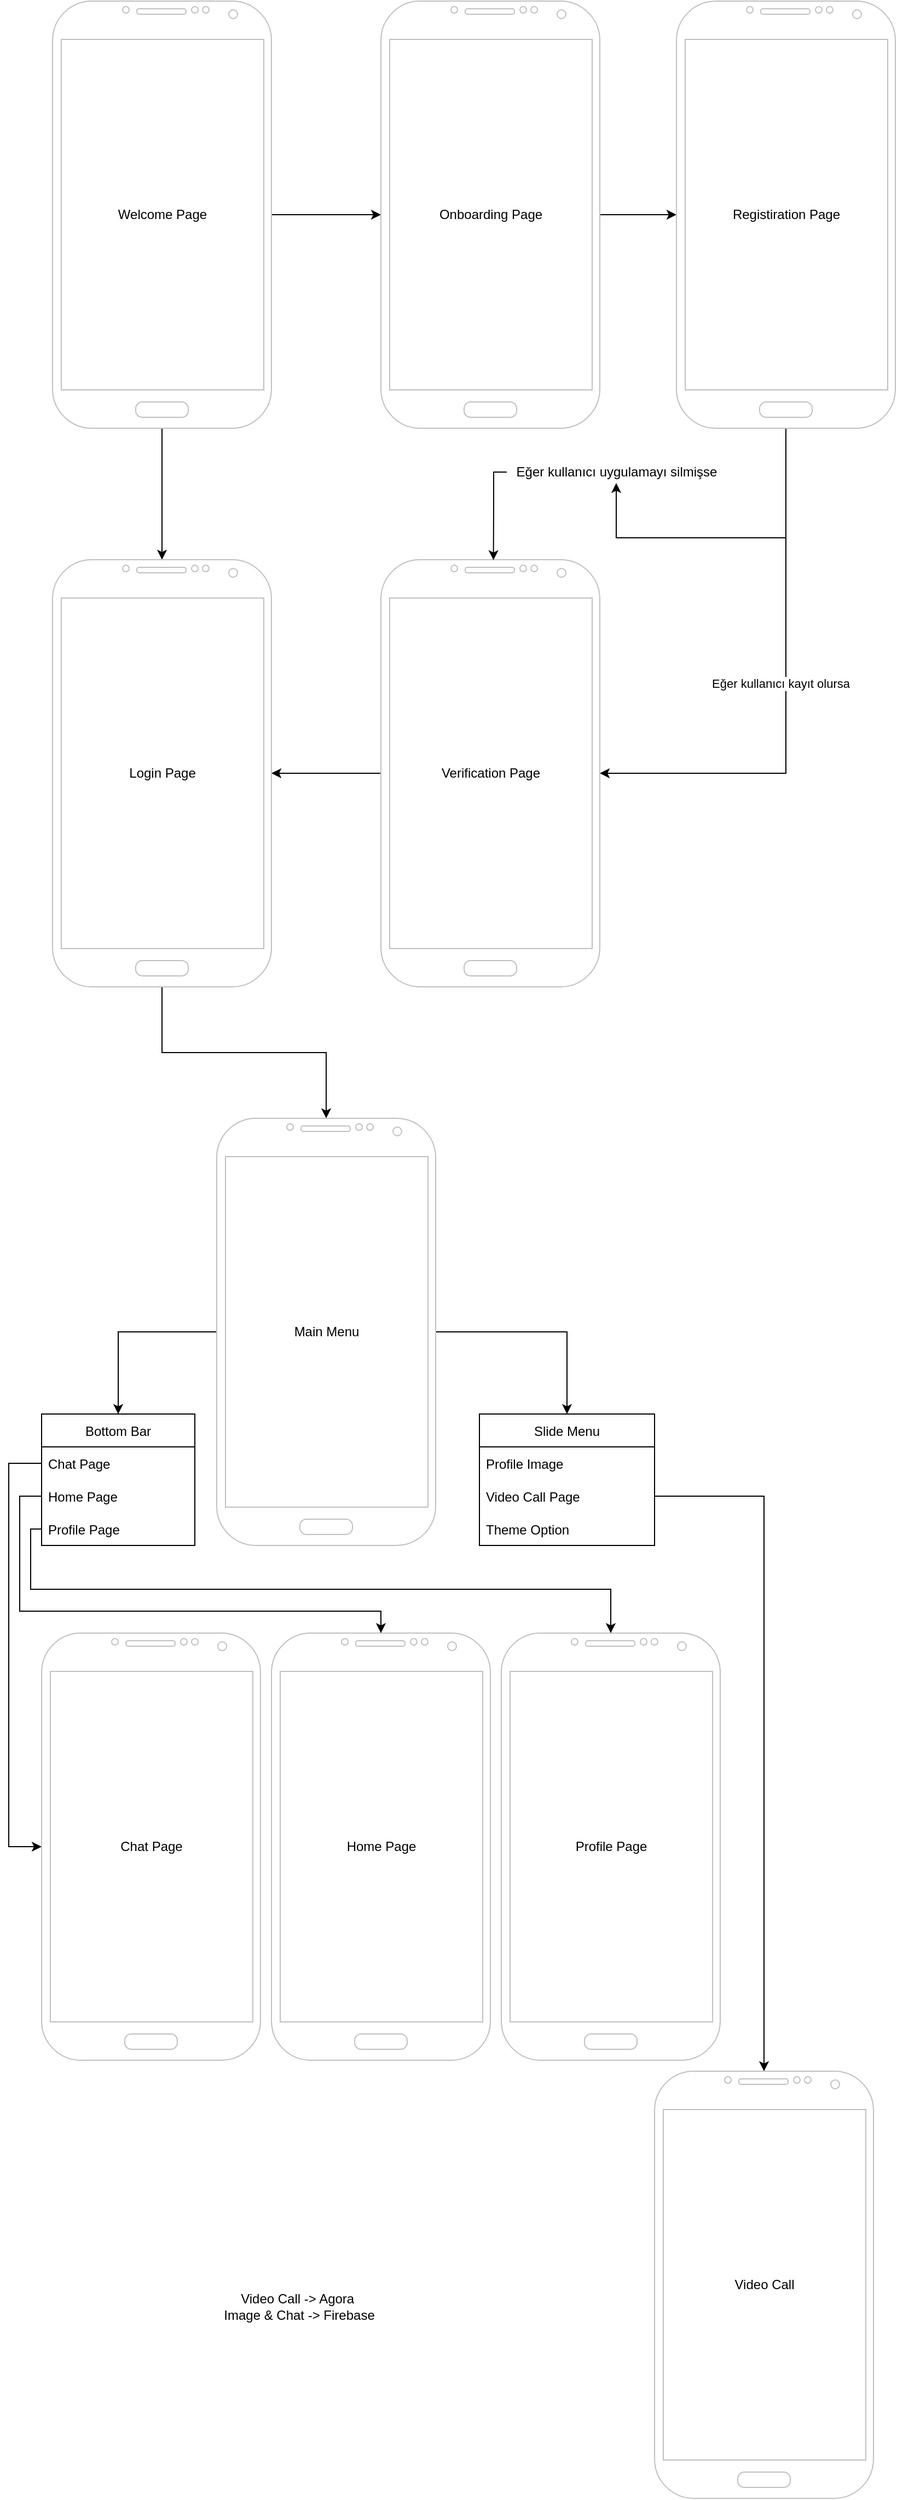 <mxfile version="17.3.0" type="github">
  <diagram id="82QFJBDEPz6zvyBv5BAl" name="Page-1">
    <mxGraphModel dx="2287" dy="783" grid="1" gridSize="10" guides="1" tooltips="1" connect="1" arrows="1" fold="1" page="1" pageScale="1" pageWidth="827" pageHeight="1169" math="0" shadow="0">
      <root>
        <mxCell id="0" />
        <mxCell id="1" parent="0" />
        <mxCell id="1HBcHDyOb9saK0gviChO-4" style="edgeStyle=orthogonalEdgeStyle;rounded=0;orthogonalLoop=1;jettySize=auto;html=1;" edge="1" parent="1" source="1HBcHDyOb9saK0gviChO-1" target="1HBcHDyOb9saK0gviChO-2">
          <mxGeometry relative="1" as="geometry" />
        </mxCell>
        <mxCell id="1HBcHDyOb9saK0gviChO-25" style="edgeStyle=orthogonalEdgeStyle;rounded=0;orthogonalLoop=1;jettySize=auto;html=1;" edge="1" parent="1" source="1HBcHDyOb9saK0gviChO-1" target="1HBcHDyOb9saK0gviChO-17">
          <mxGeometry relative="1" as="geometry" />
        </mxCell>
        <mxCell id="1HBcHDyOb9saK0gviChO-1" value="" style="verticalLabelPosition=bottom;verticalAlign=top;html=1;shadow=0;dashed=0;strokeWidth=1;shape=mxgraph.android.phone2;strokeColor=#c0c0c0;" vertex="1" parent="1">
          <mxGeometry x="40" y="30" width="200" height="390" as="geometry" />
        </mxCell>
        <mxCell id="1HBcHDyOb9saK0gviChO-12" style="edgeStyle=orthogonalEdgeStyle;rounded=0;orthogonalLoop=1;jettySize=auto;html=1;" edge="1" parent="1" source="1HBcHDyOb9saK0gviChO-2" target="1HBcHDyOb9saK0gviChO-5">
          <mxGeometry relative="1" as="geometry" />
        </mxCell>
        <mxCell id="1HBcHDyOb9saK0gviChO-2" value="" style="verticalLabelPosition=bottom;verticalAlign=top;html=1;shadow=0;dashed=0;strokeWidth=1;shape=mxgraph.android.phone2;strokeColor=#c0c0c0;" vertex="1" parent="1">
          <mxGeometry x="340" y="30" width="200" height="390" as="geometry" />
        </mxCell>
        <mxCell id="1HBcHDyOb9saK0gviChO-26" style="edgeStyle=orthogonalEdgeStyle;rounded=0;orthogonalLoop=1;jettySize=auto;html=1;" edge="1" parent="1" source="1HBcHDyOb9saK0gviChO-5" target="1HBcHDyOb9saK0gviChO-15">
          <mxGeometry relative="1" as="geometry">
            <mxPoint x="710" y="520" as="targetPoint" />
            <Array as="points">
              <mxPoint x="710" y="520" />
            </Array>
          </mxGeometry>
        </mxCell>
        <mxCell id="1HBcHDyOb9saK0gviChO-29" style="edgeStyle=orthogonalEdgeStyle;rounded=0;orthogonalLoop=1;jettySize=auto;html=1;" edge="1" parent="1" source="1HBcHDyOb9saK0gviChO-5" target="1HBcHDyOb9saK0gviChO-6">
          <mxGeometry relative="1" as="geometry">
            <mxPoint x="710" y="740" as="targetPoint" />
            <Array as="points">
              <mxPoint x="710" y="735" />
            </Array>
          </mxGeometry>
        </mxCell>
        <mxCell id="1HBcHDyOb9saK0gviChO-30" value="Eğer kullanıcı kayıt olursa" style="edgeLabel;html=1;align=center;verticalAlign=middle;resizable=0;points=[];" vertex="1" connectable="0" parent="1HBcHDyOb9saK0gviChO-29">
          <mxGeometry x="-0.04" y="-5" relative="1" as="geometry">
            <mxPoint as="offset" />
          </mxGeometry>
        </mxCell>
        <mxCell id="1HBcHDyOb9saK0gviChO-5" value="" style="verticalLabelPosition=bottom;verticalAlign=top;html=1;shadow=0;dashed=0;strokeWidth=1;shape=mxgraph.android.phone2;strokeColor=#c0c0c0;" vertex="1" parent="1">
          <mxGeometry x="610" y="30" width="200" height="390" as="geometry" />
        </mxCell>
        <mxCell id="1HBcHDyOb9saK0gviChO-33" style="edgeStyle=orthogonalEdgeStyle;rounded=0;orthogonalLoop=1;jettySize=auto;html=1;" edge="1" parent="1" source="1HBcHDyOb9saK0gviChO-6" target="1HBcHDyOb9saK0gviChO-17">
          <mxGeometry relative="1" as="geometry" />
        </mxCell>
        <mxCell id="1HBcHDyOb9saK0gviChO-6" value="" style="verticalLabelPosition=bottom;verticalAlign=top;html=1;shadow=0;dashed=0;strokeWidth=1;shape=mxgraph.android.phone2;strokeColor=#c0c0c0;" vertex="1" parent="1">
          <mxGeometry x="340" y="540" width="200" height="390" as="geometry" />
        </mxCell>
        <mxCell id="1HBcHDyOb9saK0gviChO-9" value="Welcome Page" style="text;html=1;align=center;verticalAlign=middle;resizable=0;points=[];autosize=1;strokeColor=none;fillColor=none;" vertex="1" parent="1">
          <mxGeometry x="90" y="215" width="100" height="20" as="geometry" />
        </mxCell>
        <mxCell id="1HBcHDyOb9saK0gviChO-10" value="Onboarding Page" style="text;html=1;align=center;verticalAlign=middle;resizable=0;points=[];autosize=1;strokeColor=none;fillColor=none;" vertex="1" parent="1">
          <mxGeometry x="385" y="215" width="110" height="20" as="geometry" />
        </mxCell>
        <mxCell id="1HBcHDyOb9saK0gviChO-11" value="Registiration Page" style="text;html=1;align=center;verticalAlign=middle;resizable=0;points=[];autosize=1;strokeColor=none;fillColor=none;" vertex="1" parent="1">
          <mxGeometry x="655" y="215" width="110" height="20" as="geometry" />
        </mxCell>
        <mxCell id="1HBcHDyOb9saK0gviChO-32" style="edgeStyle=orthogonalEdgeStyle;rounded=0;orthogonalLoop=1;jettySize=auto;html=1;entryX=0.514;entryY=0.001;entryDx=0;entryDy=0;entryPerimeter=0;" edge="1" parent="1" source="1HBcHDyOb9saK0gviChO-15" target="1HBcHDyOb9saK0gviChO-6">
          <mxGeometry relative="1" as="geometry">
            <Array as="points">
              <mxPoint x="443" y="490" />
              <mxPoint x="443" y="490" />
            </Array>
          </mxGeometry>
        </mxCell>
        <mxCell id="1HBcHDyOb9saK0gviChO-15" value="Eğer kullanıcı uygulamayı silmişse" style="text;html=1;align=center;verticalAlign=middle;resizable=0;points=[];autosize=1;strokeColor=none;fillColor=none;" vertex="1" parent="1">
          <mxGeometry x="455" y="450" width="200" height="20" as="geometry" />
        </mxCell>
        <mxCell id="1HBcHDyOb9saK0gviChO-37" style="edgeStyle=orthogonalEdgeStyle;rounded=0;orthogonalLoop=1;jettySize=auto;html=1;" edge="1" parent="1" source="1HBcHDyOb9saK0gviChO-17" target="1HBcHDyOb9saK0gviChO-34">
          <mxGeometry relative="1" as="geometry" />
        </mxCell>
        <mxCell id="1HBcHDyOb9saK0gviChO-17" value="" style="verticalLabelPosition=bottom;verticalAlign=top;html=1;shadow=0;dashed=0;strokeWidth=1;shape=mxgraph.android.phone2;strokeColor=#c0c0c0;" vertex="1" parent="1">
          <mxGeometry x="40" y="540" width="200" height="390" as="geometry" />
        </mxCell>
        <mxCell id="1HBcHDyOb9saK0gviChO-18" value="Login Page" style="text;html=1;align=center;verticalAlign=middle;resizable=0;points=[];autosize=1;strokeColor=none;fillColor=none;" vertex="1" parent="1">
          <mxGeometry x="100" y="725" width="80" height="20" as="geometry" />
        </mxCell>
        <mxCell id="1HBcHDyOb9saK0gviChO-28" value="Verification Page" style="text;html=1;align=center;verticalAlign=middle;resizable=0;points=[];autosize=1;strokeColor=none;fillColor=none;" vertex="1" parent="1">
          <mxGeometry x="385" y="725" width="110" height="20" as="geometry" />
        </mxCell>
        <mxCell id="1HBcHDyOb9saK0gviChO-39" style="edgeStyle=orthogonalEdgeStyle;rounded=0;orthogonalLoop=1;jettySize=auto;html=1;entryX=0.5;entryY=0;entryDx=0;entryDy=0;" edge="1" parent="1" source="1HBcHDyOb9saK0gviChO-34" target="1HBcHDyOb9saK0gviChO-53">
          <mxGeometry relative="1" as="geometry">
            <mxPoint x="90" y="1530" as="targetPoint" />
          </mxGeometry>
        </mxCell>
        <mxCell id="1HBcHDyOb9saK0gviChO-61" style="edgeStyle=orthogonalEdgeStyle;rounded=0;orthogonalLoop=1;jettySize=auto;html=1;entryX=0.5;entryY=0;entryDx=0;entryDy=0;" edge="1" parent="1" source="1HBcHDyOb9saK0gviChO-34" target="1HBcHDyOb9saK0gviChO-57">
          <mxGeometry relative="1" as="geometry" />
        </mxCell>
        <mxCell id="1HBcHDyOb9saK0gviChO-34" value="" style="verticalLabelPosition=bottom;verticalAlign=top;html=1;shadow=0;dashed=0;strokeWidth=1;shape=mxgraph.android.phone2;strokeColor=#c0c0c0;" vertex="1" parent="1">
          <mxGeometry x="190" y="1050" width="200" height="390" as="geometry" />
        </mxCell>
        <mxCell id="1HBcHDyOb9saK0gviChO-38" value="Main Menu" style="text;html=1;align=center;verticalAlign=middle;resizable=0;points=[];autosize=1;strokeColor=none;fillColor=none;" vertex="1" parent="1">
          <mxGeometry x="255" y="1235" width="70" height="20" as="geometry" />
        </mxCell>
        <mxCell id="1HBcHDyOb9saK0gviChO-53" value="Bottom Bar" style="swimlane;fontStyle=0;childLayout=stackLayout;horizontal=1;startSize=30;horizontalStack=0;resizeParent=1;resizeParentMax=0;resizeLast=0;collapsible=1;marginBottom=0;" vertex="1" parent="1">
          <mxGeometry x="30" y="1320" width="140" height="120" as="geometry" />
        </mxCell>
        <mxCell id="1HBcHDyOb9saK0gviChO-54" value="Chat Page" style="text;strokeColor=none;fillColor=none;align=left;verticalAlign=middle;spacingLeft=4;spacingRight=4;overflow=hidden;points=[[0,0.5],[1,0.5]];portConstraint=eastwest;rotatable=0;" vertex="1" parent="1HBcHDyOb9saK0gviChO-53">
          <mxGeometry y="30" width="140" height="30" as="geometry" />
        </mxCell>
        <mxCell id="1HBcHDyOb9saK0gviChO-55" value="Home Page" style="text;strokeColor=none;fillColor=none;align=left;verticalAlign=middle;spacingLeft=4;spacingRight=4;overflow=hidden;points=[[0,0.5],[1,0.5]];portConstraint=eastwest;rotatable=0;" vertex="1" parent="1HBcHDyOb9saK0gviChO-53">
          <mxGeometry y="60" width="140" height="30" as="geometry" />
        </mxCell>
        <mxCell id="1HBcHDyOb9saK0gviChO-56" value="Profile Page" style="text;strokeColor=none;fillColor=none;align=left;verticalAlign=middle;spacingLeft=4;spacingRight=4;overflow=hidden;points=[[0,0.5],[1,0.5]];portConstraint=eastwest;rotatable=0;" vertex="1" parent="1HBcHDyOb9saK0gviChO-53">
          <mxGeometry y="90" width="140" height="30" as="geometry" />
        </mxCell>
        <mxCell id="1HBcHDyOb9saK0gviChO-57" value="Slide Menu" style="swimlane;fontStyle=0;childLayout=stackLayout;horizontal=1;startSize=30;horizontalStack=0;resizeParent=1;resizeParentMax=0;resizeLast=0;collapsible=1;marginBottom=0;" vertex="1" parent="1">
          <mxGeometry x="430" y="1320" width="160" height="120" as="geometry" />
        </mxCell>
        <mxCell id="1HBcHDyOb9saK0gviChO-58" value="Profile Image" style="text;strokeColor=none;fillColor=none;align=left;verticalAlign=middle;spacingLeft=4;spacingRight=4;overflow=hidden;points=[[0,0.5],[1,0.5]];portConstraint=eastwest;rotatable=0;" vertex="1" parent="1HBcHDyOb9saK0gviChO-57">
          <mxGeometry y="30" width="160" height="30" as="geometry" />
        </mxCell>
        <mxCell id="1HBcHDyOb9saK0gviChO-59" value="Video Call Page" style="text;strokeColor=none;fillColor=none;align=left;verticalAlign=middle;spacingLeft=4;spacingRight=4;overflow=hidden;points=[[0,0.5],[1,0.5]];portConstraint=eastwest;rotatable=0;" vertex="1" parent="1HBcHDyOb9saK0gviChO-57">
          <mxGeometry y="60" width="160" height="30" as="geometry" />
        </mxCell>
        <mxCell id="1HBcHDyOb9saK0gviChO-60" value="Theme Option" style="text;strokeColor=none;fillColor=none;align=left;verticalAlign=middle;spacingLeft=4;spacingRight=4;overflow=hidden;points=[[0,0.5],[1,0.5]];portConstraint=eastwest;rotatable=0;" vertex="1" parent="1HBcHDyOb9saK0gviChO-57">
          <mxGeometry y="90" width="160" height="30" as="geometry" />
        </mxCell>
        <mxCell id="1HBcHDyOb9saK0gviChO-62" value="" style="verticalLabelPosition=bottom;verticalAlign=top;html=1;shadow=0;dashed=0;strokeWidth=1;shape=mxgraph.android.phone2;strokeColor=#c0c0c0;" vertex="1" parent="1">
          <mxGeometry x="30" y="1520" width="200" height="390" as="geometry" />
        </mxCell>
        <mxCell id="1HBcHDyOb9saK0gviChO-63" style="edgeStyle=orthogonalEdgeStyle;rounded=0;orthogonalLoop=1;jettySize=auto;html=1;" edge="1" parent="1" source="1HBcHDyOb9saK0gviChO-54" target="1HBcHDyOb9saK0gviChO-62">
          <mxGeometry relative="1" as="geometry">
            <Array as="points">
              <mxPoint y="1365" />
              <mxPoint y="1715" />
            </Array>
          </mxGeometry>
        </mxCell>
        <mxCell id="1HBcHDyOb9saK0gviChO-64" value="" style="verticalLabelPosition=bottom;verticalAlign=top;html=1;shadow=0;dashed=0;strokeWidth=1;shape=mxgraph.android.phone2;strokeColor=#c0c0c0;" vertex="1" parent="1">
          <mxGeometry x="240" y="1520" width="200" height="390" as="geometry" />
        </mxCell>
        <mxCell id="1HBcHDyOb9saK0gviChO-65" style="edgeStyle=orthogonalEdgeStyle;rounded=0;orthogonalLoop=1;jettySize=auto;html=1;" edge="1" parent="1" source="1HBcHDyOb9saK0gviChO-55" target="1HBcHDyOb9saK0gviChO-64">
          <mxGeometry relative="1" as="geometry">
            <Array as="points">
              <mxPoint x="10" y="1395" />
              <mxPoint x="10" y="1500" />
              <mxPoint x="340" y="1500" />
            </Array>
          </mxGeometry>
        </mxCell>
        <mxCell id="1HBcHDyOb9saK0gviChO-66" value="" style="verticalLabelPosition=bottom;verticalAlign=top;html=1;shadow=0;dashed=0;strokeWidth=1;shape=mxgraph.android.phone2;strokeColor=#c0c0c0;" vertex="1" parent="1">
          <mxGeometry x="450" y="1520" width="200" height="390" as="geometry" />
        </mxCell>
        <mxCell id="1HBcHDyOb9saK0gviChO-67" style="edgeStyle=orthogonalEdgeStyle;rounded=0;orthogonalLoop=1;jettySize=auto;html=1;" edge="1" parent="1" source="1HBcHDyOb9saK0gviChO-56" target="1HBcHDyOb9saK0gviChO-66">
          <mxGeometry relative="1" as="geometry">
            <Array as="points">
              <mxPoint x="20" y="1425" />
              <mxPoint x="20" y="1480" />
              <mxPoint x="550" y="1480" />
            </Array>
          </mxGeometry>
        </mxCell>
        <mxCell id="1HBcHDyOb9saK0gviChO-68" value="Chat Page" style="text;html=1;align=center;verticalAlign=middle;resizable=0;points=[];autosize=1;strokeColor=none;fillColor=none;" vertex="1" parent="1">
          <mxGeometry x="95" y="1705" width="70" height="20" as="geometry" />
        </mxCell>
        <mxCell id="1HBcHDyOb9saK0gviChO-69" value="Home Page" style="text;html=1;align=center;verticalAlign=middle;resizable=0;points=[];autosize=1;strokeColor=none;fillColor=none;" vertex="1" parent="1">
          <mxGeometry x="300" y="1705" width="80" height="20" as="geometry" />
        </mxCell>
        <mxCell id="1HBcHDyOb9saK0gviChO-70" value="Profile Page" style="text;html=1;align=center;verticalAlign=middle;resizable=0;points=[];autosize=1;strokeColor=none;fillColor=none;" vertex="1" parent="1">
          <mxGeometry x="510" y="1705" width="80" height="20" as="geometry" />
        </mxCell>
        <mxCell id="1HBcHDyOb9saK0gviChO-72" value="" style="verticalLabelPosition=bottom;verticalAlign=top;html=1;shadow=0;dashed=0;strokeWidth=1;shape=mxgraph.android.phone2;strokeColor=#c0c0c0;" vertex="1" parent="1">
          <mxGeometry x="590" y="1920" width="200" height="390" as="geometry" />
        </mxCell>
        <mxCell id="1HBcHDyOb9saK0gviChO-73" value="Video Call" style="text;html=1;align=center;verticalAlign=middle;resizable=0;points=[];autosize=1;strokeColor=none;fillColor=none;" vertex="1" parent="1">
          <mxGeometry x="655" y="2105" width="70" height="20" as="geometry" />
        </mxCell>
        <mxCell id="1HBcHDyOb9saK0gviChO-74" style="edgeStyle=orthogonalEdgeStyle;rounded=0;orthogonalLoop=1;jettySize=auto;html=1;" edge="1" parent="1" source="1HBcHDyOb9saK0gviChO-59" target="1HBcHDyOb9saK0gviChO-72">
          <mxGeometry relative="1" as="geometry" />
        </mxCell>
        <mxCell id="1HBcHDyOb9saK0gviChO-75" value="Video Call -&amp;gt; Agora&amp;nbsp;&lt;br&gt;Image &amp;amp; Chat -&amp;gt; Firebase&lt;br&gt;" style="text;html=1;align=center;verticalAlign=middle;resizable=0;points=[];autosize=1;strokeColor=none;fillColor=none;" vertex="1" parent="1">
          <mxGeometry x="190" y="2120" width="150" height="30" as="geometry" />
        </mxCell>
      </root>
    </mxGraphModel>
  </diagram>
</mxfile>
